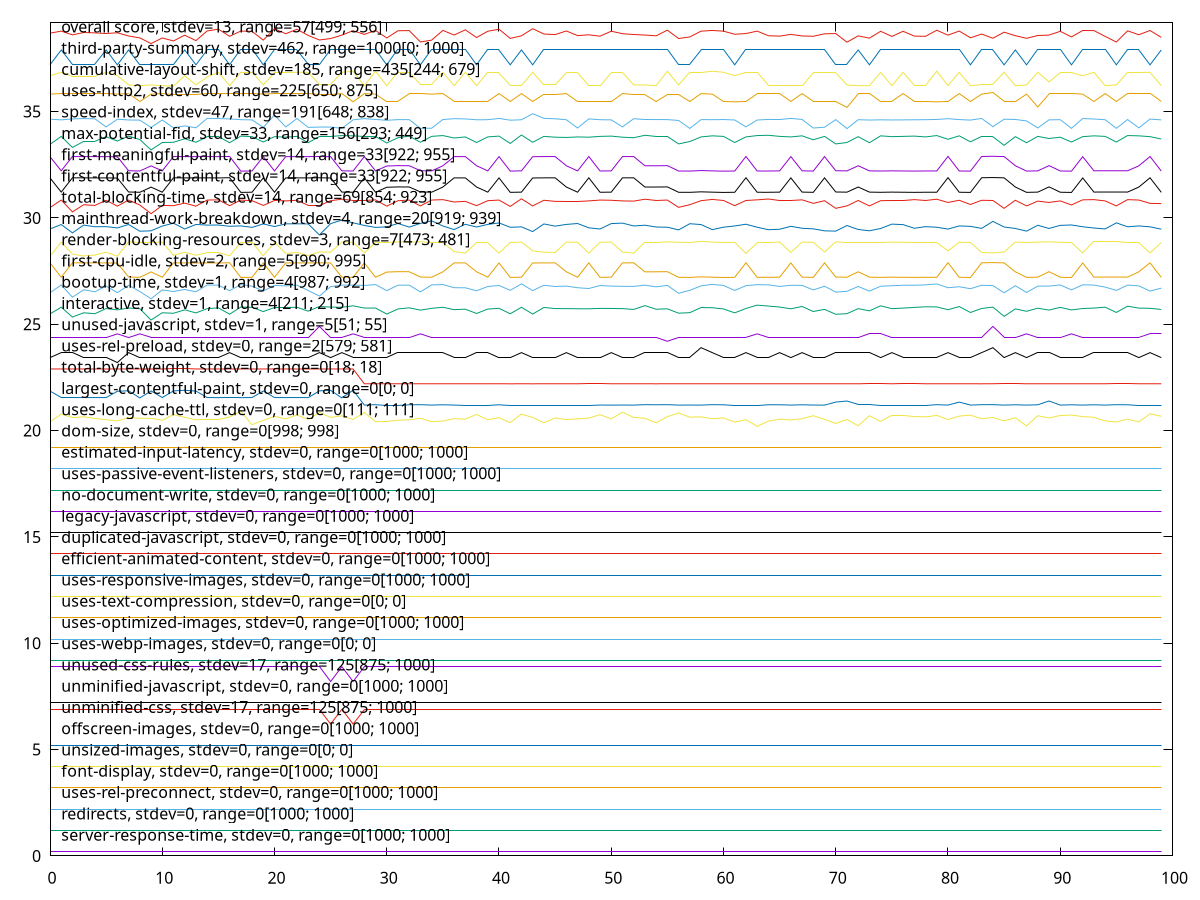 $_serverResponseTime <<EOF
0.2
0.2
0.2
0.2
0.2
0.2
0.2
0.2
0.2
0.2
0.2
0.2
0.2
0.2
0.2
0.2
0.2
0.2
0.2
0.2
0.2
0.2
0.2
0.2
0.2
0.2
0.2
0.2
0.2
0.2
0.2
0.2
0.2
0.2
0.2
0.2
0.2
0.2
0.2
0.2
0.2
0.2
0.2
0.2
0.2
0.2
0.2
0.2
0.2
0.2
0.2
0.2
0.2
0.2
0.2
0.2
0.2
0.2
0.2
0.2
0.2
0.2
0.2
0.2
0.2
0.2
0.2
0.2
0.2
0.2
0.2
0.2
0.2
0.2
0.2
0.2
0.2
0.2
0.2
0.2
0.2
0.2
0.2
0.2
0.2
0.2
0.2
0.2
0.2
0.2
0.2
0.2
0.2
0.2
0.2
0.2
0.2
0.2
0.2
0.2
EOF
$_redirects <<EOF
1.2
1.2
1.2
1.2
1.2
1.2
1.2
1.2
1.2
1.2
1.2
1.2
1.2
1.2
1.2
1.2
1.2
1.2
1.2
1.2
1.2
1.2
1.2
1.2
1.2
1.2
1.2
1.2
1.2
1.2
1.2
1.2
1.2
1.2
1.2
1.2
1.2
1.2
1.2
1.2
1.2
1.2
1.2
1.2
1.2
1.2
1.2
1.2
1.2
1.2
1.2
1.2
1.2
1.2
1.2
1.2
1.2
1.2
1.2
1.2
1.2
1.2
1.2
1.2
1.2
1.2
1.2
1.2
1.2
1.2
1.2
1.2
1.2
1.2
1.2
1.2
1.2
1.2
1.2
1.2
1.2
1.2
1.2
1.2
1.2
1.2
1.2
1.2
1.2
1.2
1.2
1.2
1.2
1.2
1.2
1.2
1.2
1.2
1.2
1.2
EOF
$_usesRelPreconnect <<EOF
2.2
2.2
2.2
2.2
2.2
2.2
2.2
2.2
2.2
2.2
2.2
2.2
2.2
2.2
2.2
2.2
2.2
2.2
2.2
2.2
2.2
2.2
2.2
2.2
2.2
2.2
2.2
2.2
2.2
2.2
2.2
2.2
2.2
2.2
2.2
2.2
2.2
2.2
2.2
2.2
2.2
2.2
2.2
2.2
2.2
2.2
2.2
2.2
2.2
2.2
2.2
2.2
2.2
2.2
2.2
2.2
2.2
2.2
2.2
2.2
2.2
2.2
2.2
2.2
2.2
2.2
2.2
2.2
2.2
2.2
2.2
2.2
2.2
2.2
2.2
2.2
2.2
2.2
2.2
2.2
2.2
2.2
2.2
2.2
2.2
2.2
2.2
2.2
2.2
2.2
2.2
2.2
2.2
2.2
2.2
2.2
2.2
2.2
2.2
2.2
EOF
$_fontDisplay <<EOF
3.2
3.2
3.2
3.2
3.2
3.2
3.2
3.2
3.2
3.2
3.2
3.2
3.2
3.2
3.2
3.2
3.2
3.2
3.2
3.2
3.2
3.2
3.2
3.2
3.2
3.2
3.2
3.2
3.2
3.2
3.2
3.2
3.2
3.2
3.2
3.2
3.2
3.2
3.2
3.2
3.2
3.2
3.2
3.2
3.2
3.2
3.2
3.2
3.2
3.2
3.2
3.2
3.2
3.2
3.2
3.2
3.2
3.2
3.2
3.2
3.2
3.2
3.2
3.2
3.2
3.2
3.2
3.2
3.2
3.2
3.2
3.2
3.2
3.2
3.2
3.2
3.2
3.2
3.2
3.2
3.2
3.2
3.2
3.2
3.2
3.2
3.2
3.2
3.2
3.2
3.2
3.2
3.2
3.2
3.2
3.2
3.2
3.2
3.2
3.2
EOF
$_unsizedImages <<EOF
4.2
4.2
4.2
4.2
4.2
4.2
4.2
4.2
4.2
4.2
4.2
4.2
4.2
4.2
4.2
4.2
4.2
4.2
4.2
4.2
4.2
4.2
4.2
4.2
4.2
4.2
4.2
4.2
4.2
4.2
4.2
4.2
4.2
4.2
4.2
4.2
4.2
4.2
4.2
4.2
4.2
4.2
4.2
4.2
4.2
4.2
4.2
4.2
4.2
4.2
4.2
4.2
4.2
4.2
4.2
4.2
4.2
4.2
4.2
4.2
4.2
4.2
4.2
4.2
4.2
4.2
4.2
4.2
4.2
4.2
4.2
4.2
4.2
4.2
4.2
4.2
4.2
4.2
4.2
4.2
4.2
4.2
4.2
4.2
4.2
4.2
4.2
4.2
4.2
4.2
4.2
4.2
4.2
4.2
4.2
4.2
4.2
4.2
4.2
4.2
EOF
$_offscreenImages <<EOF
5.2
5.2
5.2
5.2
5.2
5.2
5.2
5.2
5.2
5.2
5.2
5.2
5.2
5.2
5.2
5.2
5.2
5.2
5.2
5.2
5.2
5.2
5.2
5.2
5.2
5.2
5.2
5.2
5.2
5.2
5.2
5.2
5.2
5.2
5.2
5.2
5.2
5.2
5.2
5.2
5.2
5.2
5.2
5.2
5.2
5.2
5.2
5.2
5.2
5.2
5.2
5.2
5.2
5.2
5.2
5.2
5.2
5.2
5.2
5.2
5.2
5.2
5.2
5.2
5.2
5.2
5.2
5.2
5.2
5.2
5.2
5.2
5.2
5.2
5.2
5.2
5.2
5.2
5.2
5.2
5.2
5.2
5.2
5.2
5.2
5.2
5.2
5.2
5.2
5.2
5.2
5.2
5.2
5.2
5.2
5.2
5.2
5.2
5.2
5.2
EOF
$_unminifiedCss <<EOF
6.9
6.9
6.9
6.9
6.9
6.9
6.9
6.9
6.9
6.9
6.9
6.9
6.9
6.9
6.9
6.9
6.9
6.9
6.9
6.9
6.9
6.9
6.9
6.9
6.9
6.2
6.9
6.2
6.9
6.9
6.9
6.9
6.9
6.9
6.9
6.9
6.9
6.9
6.9
6.9
6.9
6.9
6.9
6.9
6.9
6.9
6.9
6.9
6.9
6.9
6.9
6.9
6.9
6.9
6.9
6.9
6.9
6.9
6.9
6.9
6.9
6.9
6.9
6.9
6.9
6.9
6.9
6.9
6.9
6.9
6.9
6.9
6.9
6.9
6.9
6.9
6.9
6.9
6.9
6.9
6.9
6.9
6.9
6.9
6.9
6.9
6.9
6.9
6.9
6.9
6.9
6.9
6.9
6.9
6.9
6.9
6.9
6.9
6.9
6.9
EOF
$_unminifiedJavascript <<EOF
7.2
7.2
7.2
7.2
7.2
7.2
7.2
7.2
7.2
7.2
7.2
7.2
7.2
7.2
7.2
7.2
7.2
7.2
7.2
7.2
7.2
7.2
7.2
7.2
7.2
7.2
7.2
7.2
7.2
7.2
7.2
7.2
7.2
7.2
7.2
7.2
7.2
7.2
7.2
7.2
7.2
7.2
7.2
7.2
7.2
7.2
7.2
7.2
7.2
7.2
7.2
7.2
7.2
7.2
7.2
7.2
7.2
7.2
7.2
7.2
7.2
7.2
7.2
7.2
7.2
7.2
7.2
7.2
7.2
7.2
7.2
7.2
7.2
7.2
7.2
7.2
7.2
7.2
7.2
7.2
7.2
7.2
7.2
7.2
7.2
7.2
7.2
7.2
7.2
7.2
7.2
7.2
7.2
7.2
7.2
7.2
7.2
7.2
7.2
7.2
EOF
$_unusedCssRules <<EOF
8.899999999999999
8.899999999999999
8.899999999999999
8.899999999999999
8.899999999999999
8.899999999999999
8.899999999999999
8.899999999999999
8.899999999999999
8.899999999999999
8.899999999999999
8.899999999999999
8.899999999999999
8.899999999999999
8.899999999999999
8.899999999999999
8.899999999999999
8.899999999999999
8.899999999999999
8.899999999999999
8.899999999999999
8.899999999999999
8.899999999999999
8.899999999999999
8.899999999999999
8.2
8.899999999999999
8.2
8.899999999999999
8.899999999999999
8.899999999999999
8.899999999999999
8.899999999999999
8.899999999999999
8.899999999999999
8.899999999999999
8.899999999999999
8.899999999999999
8.899999999999999
8.899999999999999
8.899999999999999
8.899999999999999
8.899999999999999
8.899999999999999
8.899999999999999
8.899999999999999
8.899999999999999
8.899999999999999
8.899999999999999
8.899999999999999
8.899999999999999
8.899999999999999
8.899999999999999
8.899999999999999
8.899999999999999
8.899999999999999
8.899999999999999
8.899999999999999
8.899999999999999
8.899999999999999
8.899999999999999
8.899999999999999
8.899999999999999
8.899999999999999
8.899999999999999
8.899999999999999
8.899999999999999
8.899999999999999
8.899999999999999
8.899999999999999
8.899999999999999
8.899999999999999
8.899999999999999
8.899999999999999
8.899999999999999
8.899999999999999
8.899999999999999
8.899999999999999
8.899999999999999
8.899999999999999
8.899999999999999
8.899999999999999
8.899999999999999
8.899999999999999
8.899999999999999
8.899999999999999
8.899999999999999
8.899999999999999
8.899999999999999
8.899999999999999
8.899999999999999
8.899999999999999
8.899999999999999
8.899999999999999
8.899999999999999
8.899999999999999
8.899999999999999
8.899999999999999
8.899999999999999
8.899999999999999
EOF
$_usesWebpImages <<EOF
9.2
9.2
9.2
9.2
9.2
9.2
9.2
9.2
9.2
9.2
9.2
9.2
9.2
9.2
9.2
9.2
9.2
9.2
9.2
9.2
9.2
9.2
9.2
9.2
9.2
9.2
9.2
9.2
9.2
9.2
9.2
9.2
9.2
9.2
9.2
9.2
9.2
9.2
9.2
9.2
9.2
9.2
9.2
9.2
9.2
9.2
9.2
9.2
9.2
9.2
9.2
9.2
9.2
9.2
9.2
9.2
9.2
9.2
9.2
9.2
9.2
9.2
9.2
9.2
9.2
9.2
9.2
9.2
9.2
9.2
9.2
9.2
9.2
9.2
9.2
9.2
9.2
9.2
9.2
9.2
9.2
9.2
9.2
9.2
9.2
9.2
9.2
9.2
9.2
9.2
9.2
9.2
9.2
9.2
9.2
9.2
9.2
9.2
9.2
9.2
EOF
$_usesOptimizedImages <<EOF
10.2
10.2
10.2
10.2
10.2
10.2
10.2
10.2
10.2
10.2
10.2
10.2
10.2
10.2
10.2
10.2
10.2
10.2
10.2
10.2
10.2
10.2
10.2
10.2
10.2
10.2
10.2
10.2
10.2
10.2
10.2
10.2
10.2
10.2
10.2
10.2
10.2
10.2
10.2
10.2
10.2
10.2
10.2
10.2
10.2
10.2
10.2
10.2
10.2
10.2
10.2
10.2
10.2
10.2
10.2
10.2
10.2
10.2
10.2
10.2
10.2
10.2
10.2
10.2
10.2
10.2
10.2
10.2
10.2
10.2
10.2
10.2
10.2
10.2
10.2
10.2
10.2
10.2
10.2
10.2
10.2
10.2
10.2
10.2
10.2
10.2
10.2
10.2
10.2
10.2
10.2
10.2
10.2
10.2
10.2
10.2
10.2
10.2
10.2
10.2
EOF
$_usesTextCompression <<EOF
11.2
11.2
11.2
11.2
11.2
11.2
11.2
11.2
11.2
11.2
11.2
11.2
11.2
11.2
11.2
11.2
11.2
11.2
11.2
11.2
11.2
11.2
11.2
11.2
11.2
11.2
11.2
11.2
11.2
11.2
11.2
11.2
11.2
11.2
11.2
11.2
11.2
11.2
11.2
11.2
11.2
11.2
11.2
11.2
11.2
11.2
11.2
11.2
11.2
11.2
11.2
11.2
11.2
11.2
11.2
11.2
11.2
11.2
11.2
11.2
11.2
11.2
11.2
11.2
11.2
11.2
11.2
11.2
11.2
11.2
11.2
11.2
11.2
11.2
11.2
11.2
11.2
11.2
11.2
11.2
11.2
11.2
11.2
11.2
11.2
11.2
11.2
11.2
11.2
11.2
11.2
11.2
11.2
11.2
11.2
11.2
11.2
11.2
11.2
11.2
EOF
$_usesResponsiveImages <<EOF
12.2
12.2
12.2
12.2
12.2
12.2
12.2
12.2
12.2
12.2
12.2
12.2
12.2
12.2
12.2
12.2
12.2
12.2
12.2
12.2
12.2
12.2
12.2
12.2
12.2
12.2
12.2
12.2
12.2
12.2
12.2
12.2
12.2
12.2
12.2
12.2
12.2
12.2
12.2
12.2
12.2
12.2
12.2
12.2
12.2
12.2
12.2
12.2
12.2
12.2
12.2
12.2
12.2
12.2
12.2
12.2
12.2
12.2
12.2
12.2
12.2
12.2
12.2
12.2
12.2
12.2
12.2
12.2
12.2
12.2
12.2
12.2
12.2
12.2
12.2
12.2
12.2
12.2
12.2
12.2
12.2
12.2
12.2
12.2
12.2
12.2
12.2
12.2
12.2
12.2
12.2
12.2
12.2
12.2
12.2
12.2
12.2
12.2
12.2
12.2
EOF
$_efficientAnimatedContent <<EOF
13.2
13.2
13.2
13.2
13.2
13.2
13.2
13.2
13.2
13.2
13.2
13.2
13.2
13.2
13.2
13.2
13.2
13.2
13.2
13.2
13.2
13.2
13.2
13.2
13.2
13.2
13.2
13.2
13.2
13.2
13.2
13.2
13.2
13.2
13.2
13.2
13.2
13.2
13.2
13.2
13.2
13.2
13.2
13.2
13.2
13.2
13.2
13.2
13.2
13.2
13.2
13.2
13.2
13.2
13.2
13.2
13.2
13.2
13.2
13.2
13.2
13.2
13.2
13.2
13.2
13.2
13.2
13.2
13.2
13.2
13.2
13.2
13.2
13.2
13.2
13.2
13.2
13.2
13.2
13.2
13.2
13.2
13.2
13.2
13.2
13.2
13.2
13.2
13.2
13.2
13.2
13.2
13.2
13.2
13.2
13.2
13.2
13.2
13.2
13.2
EOF
$_duplicatedJavascript <<EOF
14.2
14.2
14.2
14.2
14.2
14.2
14.2
14.2
14.2
14.2
14.2
14.2
14.2
14.2
14.2
14.2
14.2
14.2
14.2
14.2
14.2
14.2
14.2
14.2
14.2
14.2
14.2
14.2
14.2
14.2
14.2
14.2
14.2
14.2
14.2
14.2
14.2
14.2
14.2
14.2
14.2
14.2
14.2
14.2
14.2
14.2
14.2
14.2
14.2
14.2
14.2
14.2
14.2
14.2
14.2
14.2
14.2
14.2
14.2
14.2
14.2
14.2
14.2
14.2
14.2
14.2
14.2
14.2
14.2
14.2
14.2
14.2
14.2
14.2
14.2
14.2
14.2
14.2
14.2
14.2
14.2
14.2
14.2
14.2
14.2
14.2
14.2
14.2
14.2
14.2
14.2
14.2
14.2
14.2
14.2
14.2
14.2
14.2
14.2
14.2
EOF
$_legacyJavascript <<EOF
15.2
15.2
15.2
15.2
15.2
15.2
15.2
15.2
15.2
15.2
15.2
15.2
15.2
15.2
15.2
15.2
15.2
15.2
15.2
15.2
15.2
15.2
15.2
15.2
15.2
15.2
15.2
15.2
15.2
15.2
15.2
15.2
15.2
15.2
15.2
15.2
15.2
15.2
15.2
15.2
15.2
15.2
15.2
15.2
15.2
15.2
15.2
15.2
15.2
15.2
15.2
15.2
15.2
15.2
15.2
15.2
15.2
15.2
15.2
15.2
15.2
15.2
15.2
15.2
15.2
15.2
15.2
15.2
15.2
15.2
15.2
15.2
15.2
15.2
15.2
15.2
15.2
15.2
15.2
15.2
15.2
15.2
15.2
15.2
15.2
15.2
15.2
15.2
15.2
15.2
15.2
15.2
15.2
15.2
15.2
15.2
15.2
15.2
15.2
15.2
EOF
$_noDocumentWrite <<EOF
16.2
16.2
16.2
16.2
16.2
16.2
16.2
16.2
16.2
16.2
16.2
16.2
16.2
16.2
16.2
16.2
16.2
16.2
16.2
16.2
16.2
16.2
16.2
16.2
16.2
16.2
16.2
16.2
16.2
16.2
16.2
16.2
16.2
16.2
16.2
16.2
16.2
16.2
16.2
16.2
16.2
16.2
16.2
16.2
16.2
16.2
16.2
16.2
16.2
16.2
16.2
16.2
16.2
16.2
16.2
16.2
16.2
16.2
16.2
16.2
16.2
16.2
16.2
16.2
16.2
16.2
16.2
16.2
16.2
16.2
16.2
16.2
16.2
16.2
16.2
16.2
16.2
16.2
16.2
16.2
16.2
16.2
16.2
16.2
16.2
16.2
16.2
16.2
16.2
16.2
16.2
16.2
16.2
16.2
16.2
16.2
16.2
16.2
16.2
16.2
EOF
$_usesPassiveEventListeners <<EOF
17.2
17.2
17.2
17.2
17.2
17.2
17.2
17.2
17.2
17.2
17.2
17.2
17.2
17.2
17.2
17.2
17.2
17.2
17.2
17.2
17.2
17.2
17.2
17.2
17.2
17.2
17.2
17.2
17.2
17.2
17.2
17.2
17.2
17.2
17.2
17.2
17.2
17.2
17.2
17.2
17.2
17.2
17.2
17.2
17.2
17.2
17.2
17.2
17.2
17.2
17.2
17.2
17.2
17.2
17.2
17.2
17.2
17.2
17.2
17.2
17.2
17.2
17.2
17.2
17.2
17.2
17.2
17.2
17.2
17.2
17.2
17.2
17.2
17.2
17.2
17.2
17.2
17.2
17.2
17.2
17.2
17.2
17.2
17.2
17.2
17.2
17.2
17.2
17.2
17.2
17.2
17.2
17.2
17.2
17.2
17.2
17.2
17.2
17.2
17.2
EOF
$_estimatedInputLatency <<EOF
18.2
18.2
18.2
18.2
18.2
18.2
18.2
18.2
18.2
18.2
18.2
18.2
18.2
18.2
18.2
18.2
18.2
18.2
18.2
18.2
18.2
18.2
18.2
18.2
18.2
18.2
18.2
18.2
18.2
18.2
18.2
18.2
18.2
18.2
18.2
18.2
18.2
18.2
18.2
18.2
18.2
18.2
18.2
18.2
18.2
18.2
18.2
18.2
18.2
18.2
18.2
18.2
18.2
18.2
18.2
18.2
18.2
18.2
18.2
18.2
18.2
18.2
18.2
18.2
18.2
18.2
18.2
18.2
18.2
18.2
18.2
18.2
18.2
18.2
18.2
18.2
18.2
18.2
18.2
18.2
18.2
18.2
18.2
18.2
18.2
18.2
18.2
18.2
18.2
18.2
18.2
18.2
18.2
18.2
18.2
18.2
18.2
18.2
18.2
18.2
EOF
$_domSize <<EOF
19.2
19.2
19.2
19.2
19.2
19.2
19.2
19.2
19.2
19.2
19.2
19.2
19.2
19.2
19.2
19.2
19.2
19.2
19.2
19.2
19.2
19.2
19.2
19.2
19.2
19.2
19.2
19.2
19.2
19.2
19.2
19.2
19.2
19.2
19.2
19.2
19.2
19.2
19.2
19.2
19.2
19.2
19.2
19.2
19.2
19.2
19.2
19.2
19.2
19.2
19.2
19.2
19.2
19.2
19.2
19.2
19.2
19.2
19.2
19.2
19.2
19.2
19.2
19.2
19.2
19.2
19.2
19.2
19.2
19.2
19.2
19.2
19.2
19.2
19.2
19.2
19.2
19.2
19.2
19.2
19.2
19.2
19.2
19.2
19.2
19.2
19.2
19.2
19.2
19.2
19.2
19.2
19.2
19.2
19.2
19.2
19.2
19.2
19.2
19.2
EOF
$_usesLongCacheTtl <<EOF
20.414483543463618
20.773229987520036
20.611417372482702
20.649790561166455
20.571261392372794
20.511308428200106
20.454610195192576
20.60805303533829
20.578007097721212
20.5797358521457
20.48399738722873
20.75481094628543
20.62036503014494
20.513009199624616
20.526354452561183
20.522870582944325
20.641398291779637
20.9
20.27945491287431
20.47975385539125
20.671453963749343
20.549690099789235
20.73319219281904
20.526471391450105
20.84827849342872
20.621435842546045
20.69648186796724
20.521281639633838
20.854932962212043
20.419518961995532
20.427920145052422
20.48790774128307
20.51127115103063
20.581324815676197
20.420260763010013
20.446208963312152
20.561371946953255
20.53963450882948
20.761547601445336
20.509607657413472
20.608090313305112
20.375142932778957
20.77485629731238
20.61977230902585
20.367802866358776
20.594744822841168
20.522952900469473
20.552970519762418
20.58967969747268
20.74816438594499
20.552970519762418
20.864961283518756
20.62201033904227
20.581324815676197
20.368068905245945
20.656370185644196
20.826614256745103
20.63304331588671
20.64638891764371
20.559745712768724
20.596380388894964
20.40022472244118
20.512934645246606
20.2
20.447872433962523
20.53490072818757
20.499589431298574
20.55966183823754
20.69980899118301
20.528017952244667
20.33579862400928
20.524690953489536
20.22835211665338
20.699771712480675
20.43293849634157
20.694781028605703
20.694818307265727
20.65810828915083
20.64638891764371
20.713117508148667
20.521289402631268
20.68313612064763
20.728164193694056
20.55670106840038
20.615036134540166
20.461292051157564
20.603034492699418
20.219348896372786
20.69980899118301
20.594670267135335
20.709864932857297
20.731454060897644
20.658035288794512
20.628089982647587
20.45456515560496
20.40451056395958
20.537998962985935
20.406211295826026
20.791604059733665
20.671491242220608
EOF
$_largestContentfulPaint <<EOF
21.85868042988715
21.557319441609675
21.555357879217098
21.553946650307836
21.55215613913094
21.553023669649832
21.849842875343473
21.87389063545595
21.535847888914564
21.86407430686456
21.555212916062388
21.866751929297838
21.898509866545105
21.858509446659646
21.554442712022155
21.550618524484207
21.55835495915603
21.55096239637354
21.554569536057535
21.863364057989493
21.55473991210762
21.551820646306776
21.552906304401006
21.551762455479572
21.86873705599248
21.891758243063997
21.53882561290026
21.9
21.200000750958914
21.219158802786303
21.200000096683794
21.2000018925115
21.213898706920673
21.218524935664174
21.20003207663189
21.21386403882829
21.201011025962735
21.20000060464886
21.200001411595586
21.20000137607739
21.213743351626285
21.200000360952018
21.20000153740585
21.2
21.20003142689786
21.200031790363354
21.200001411162827
21.200001183806247
21.200001071581635
21.20101526981488
21.20000144658032
21.201013417748037
21.200031960176364
21.219220944323776
21.213846987578805
21.21939097585834
21.20002658188228
21.20100947060839
21.200002925426034
21.219277524670304
21.213653641580265
21.20002655116096
21.200001704721103
21.200000670718413
21.213762879730314
21.213862255998606
21.201012858327537
21.213898706920673
21.201011048543243
21.200000849043594
21.342129574115045
21.390534477040212
21.21385568653991
21.213890347844348
21.200000573331835
21.200001585311274
21.200001040682707
21.200000516729197
21.200000939444017
21.21918569685625
21.200002428127792
21.34003432422886
21.200000152462557
21.219297808729607
21.219727868138147
21.200000818859134
21.213839195207626
21.200026145193455
21.2138621113157
21.392669741327474
21.200001039820805
21.213638906452992
21.20003078068877
21.213912853056744
21.200001904521212
21.218513277635825
21.21391161782353
21.20000116620192
21.200001272437824
21.200000453871656
EOF
$_totalByteWeight <<EOF
22.897852065126187
22.898724655713742
22.8985232876889
22.897852065126187
22.89805343121855
22.899530133610135
22.898187675602415
22.89973150453349
22.89711372774659
22.89892602431812
22.897986309123347
22.898724655713742
22.89879177851745
22.898321920243802
22.89765069961336
22.89939588664998
22.898456165142715
22.89973150453349
22.898389042661016
22.89879177851745
22.9
22.89859041029936
22.896509639324112
22.897583577904655
22.898858901385648
22.89859041029936
22.89979862830344
22.89765069961336
22.201727776838318
22.20126260190869
22.201461962209947
22.203056865290982
22.201063242181476
22.203056865290982
22.20066452444957
22.201727776838318
22.20199359248727
22.203189775539627
22.201927138479412
22.200863883028504
22.20265813607561
22.2
22.20199359248727
22.200332261427267
22.202126500694543
22.20292395529733
22.203123320383483
22.20179423065483
22.20152841577126
22.20152841577126
22.201727776838318
22.201860684535195
22.200996789066703
22.20179423065483
22.20059807171749
22.202192954893956
22.202857500396174
22.202259409157225
22.202857500396174
22.202525226847545
22.202791045558868
22.20126260190869
22.20272459078521
22.201063242181476
22.20126260190869
22.202990410262124
22.202458772329294
22.20272459078521
22.20152841577126
22.201661323085446
22.201329055278663
22.20239231787468
22.200730977245506
22.202591681429652
22.202525226847545
22.202259409157225
22.20199359248727
22.201927138479412
22.20232586348413
22.201196148602364
22.20239231787468
22.202259409157225
22.201727776838318
22.20059807171749
22.203654963420057
22.20239231787468
22.202458772329294
22.201461962209947
22.20159486939664
22.20265813607561
22.20152841577126
22.20199359248727
22.203721419086804
22.20159486939664
22.202591681429652
22.203056865290982
22.203056865290982
22.20206004655898
22.201927138479412
22.201461962209947
EOF
$_usesRelPreload <<EOF
23.433333333333316
23.666666666666636
23.666666666666636
23.433333333333316
23.433333333333316
23.433333333333316
23.2
23.666666666666636
23.433333333333316
23.433333333333316
23.433333333333316
23.433333333333316
23.433333333333316
23.433333333333316
23.433333333333316
23.433333333333316
23.666666666666636
23.433333333333316
23.433333333333316
23.433333333333316
23.433333333333316
23.433333333333316
23.433333333333316
23.433333333333316
23.666666666666636
23.433333333333316
23.666666666666636
23.433333333333316
23.433333333333316
23.433333333333316
23.433333333333316
23.666666666666636
23.666666666666636
23.666666666666636
23.666666666666636
23.666666666666636
23.433333333333316
23.433333333333316
23.666666666666636
23.666666666666636
23.433333333333316
23.433333333333316
23.666666666666636
23.433333333333316
23.433333333333316
23.433333333333316
23.666666666666636
23.433333333333316
23.433333333333316
23.433333333333316
23.666666666666636
23.433333333333316
23.433333333333316
23.666666666666636
23.666666666666636
23.666666666666636
23.433333333333316
23.433333333333316
23.9
23.666666666666636
23.433333333333316
23.433333333333316
23.666666666666636
23.433333333333316
23.433333333333316
23.666666666666636
23.433333333333316
23.666666666666636
23.433333333333316
23.433333333333316
23.666666666666636
23.666666666666636
23.666666666666636
23.666666666666636
23.433333333333316
23.666666666666636
23.433333333333316
23.433333333333316
23.433333333333316
23.433333333333316
23.666666666666636
23.433333333333316
23.433333333333316
23.666666666666636
23.9
23.433333333333316
23.666666666666636
23.433333333333316
23.666666666666636
23.666666666666636
23.433333333333316
23.433333333333316
23.433333333333316
23.666666666666636
23.666666666666636
23.666666666666636
23.666666666666636
23.433333333333316
23.666666666666636
23.433333333333316
EOF
$_unusedJavascript <<EOF
24.374999999999996
24.374999999999996
24.374999999999996
24.374999999999996
24.374999999999996
24.374999999999996
24.549999999999994
24.374999999999996
24.549999999999994
24.374999999999996
24.374999999999996
24.374999999999996
24.374999999999996
24.374999999999996
24.374999999999996
24.374999999999996
24.374999999999996
24.374999999999996
24.374999999999996
24.374999999999996
24.374999999999996
24.374999999999996
24.374999999999996
24.374999999999996
24.9
24.374999999999996
24.374999999999996
24.549999999999994
24.374999999999996
24.374999999999996
24.374999999999996
24.374999999999996
24.374999999999996
24.549999999999994
24.374999999999996
24.374999999999996
24.374999999999996
24.374999999999996
24.374999999999996
24.374999999999996
24.374999999999996
24.374999999999996
24.374999999999996
24.374999999999996
24.374999999999996
24.374999999999996
24.374999999999996
24.374999999999996
24.374999999999996
24.374999999999996
24.374999999999996
24.374999999999996
24.374999999999996
24.374999999999996
24.374999999999996
24.2
24.374999999999996
24.374999999999996
24.374999999999996
24.374999999999996
24.374999999999996
24.374999999999996
24.374999999999996
24.549999999999994
24.374999999999996
24.374999999999996
24.374999999999996
24.374999999999996
24.374999999999996
24.374999999999996
24.374999999999996
24.374999999999996
24.374999999999996
24.549999999999994
24.549999999999994
24.374999999999996
24.374999999999996
24.374999999999996
24.374999999999996
24.374999999999996
24.374999999999996
24.374999999999996
24.374999999999996
24.374999999999996
24.9
24.374999999999996
24.374999999999996
24.549999999999994
24.374999999999996
24.374999999999996
24.374999999999996
24.549999999999994
24.374999999999996
24.374999999999996
24.374999999999996
24.374999999999996
24.374999999999996
24.374999999999996
24.549999999999994
24.549999999999994
EOF
$_interactive <<EOF
25.485705034387227
25.803001080068967
25.34061081229327
25.5408675497435
25.497100276410087
25.738220568269572
25.677791785670017
25.76190127736583
25.732916798512665
25.2
25.540282021063476
25.517382113471758
25.679173063062724
25.534935093663332
25.734202984957594
25.771522136374205
25.474649314552448
25.810090116444293
25.79438317582304
25.596584103298337
25.778791923778428
25.778794922706727
25.800446632212203
25.616517818125768
25.836233704712374
25.809159782704732
25.79943249642353
25.868824810892615
25.762238026057897
25.7651109892903
25.47940996124399
25.72055319785605
25.773464157896694
25.66459858874819
25.75033850721509
25.79971053127519
25.685818775655868
25.70915224499659
25.50749925131617
25.715148796962385
25.750816023147543
25.494658324644774
25.799662525129463
25.479618425382796
25.792219219687414
25.737360695963126
25.736403970917983
25.730492321891663
25.728048012748882
25.746637439075386
25.744483873708273
25.735447267166155
25.69827415360655
25.876714184063665
25.70786181822271
25.727489875051816
25.52106045716798
25.546591042666133
25.786048942065793
25.77862198485164
25.721238030095616
25.53606923449876
25.743523993658634
25.9
25.8559043828198
25.8108103886239
25.72665018601899
25.837004463743114
25.599889983011007
25.701606841771177
25.470403297576087
25.498426079354545
25.73537236954569
25.632297327887837
25.8686174525401
25.734287866627998
25.759946788050332
25.79332718364044
25.821865076144107
25.815798603976095
25.68436846033981
25.831881677279892
25.554280240672906
25.743452078430426
25.8070931132028
25.372423777820938
25.722131522970052
25.61062266137206
25.755997112172572
25.667855877248183
25.7955361968663
25.674043113185935
25.740696417458917
25.762790619386532
25.80318411797647
25.5563407391184
25.850923539851344
25.76057928944367
25.75096287534765
25.69645226038828
EOF
$_bootupTime <<EOF
26.47892796936866
26.848906306142943
26.27314914248914
26.62134809094354
26.528765368946967
26.798580625312148
26.486424201647285
26.831090715448642
26.543468634090043
26.2
26.61345630859111
26.54055911350306
26.63777484603588
26.5279059342542
26.84575317144431
26.83696564239211
26.576905041512166
26.869841365507114
26.790380677972458
26.56303789933465
26.829310162882138
26.80531007254014
26.838200779372983
26.58776027154604
26.32622329628662
26.77319370853424
26.840360855032625
26.84271174684343
26.82458194410209
26.867438938208046
26.58164042203289
26.837583284342955
26.84066929036247
26.52231396371988
26.85194043425553
26.868316278478254
26.719283258070153
26.716297814043568
26.57529674597208
26.776276472806597
26.825318867876998
26.595887138979815
26.9
26.582949825646335
26.836193383340323
26.776868910808254
26.796581997463143
26.718315351807586
26.681779107308184
26.822447575137282
26.79520952495688
26.782904385361608
26.781288356655907
26.83947389888324
26.760589284617897
26.83012317453469
26.45739061624777
26.596728069698198
26.805466369012965
26.874791566042244
26.826947121727382
26.588476974747557
26.815956208914034
26.86266548258483
26.85347533656927
26.779868607408428
26.832947388251196
26.829155274814546
26.614668557908423
26.79065572383603
26.514425606941543
26.548340355232476
26.77848758092798
26.558955064296065
26.78837592195669
26.81194456481129
26.83584579186787
26.837120066653856
26.8533218876319
26.895816229928496
26.718476692574455
26.76551113932125
26.671547222627417
26.834609534559853
26.81883459903121
26.481675671536223
26.812334311955517
26.493990160911483
26.793600875766387
26.79599388119176
26.848176045097937
26.61700807750421
26.855162669263567
26.84255765541703
26.748365639805947
26.5926894928014
26.84101623621027
26.805544513801376
26.561422414785095
26.69815636070316
EOF
$_firstCpuIdle <<EOF
27.882496716020626
27.21763822239582
27.889059832926534
27.886632705337068
27.884507139193516
27.885140689137756
27.87653665100108
27.222221887199467
27.20725069278366
27.462573143933092
27.211482865352874
27.888506926968727
27.885556492191196
27.883197713557795
27.88835716281837
27.883065551877596
27.892737074491016
27.20131846320417
27.210572719300544
27.8865087790783
27.210974567209515
27.88504938688258
27.885984501747945
27.884453196903422
27.88991841901407
27.881635960597233
27.21675136715191
27.207808633238255
27.886237279460918
27.20981635158999
27.455460617476664
27.472612104190606
27.470470826519527
27.222265358155642
27.211647474892438
27.46697301466881
27.884958535277935
27.88542693037362
27.468478868251864
27.214682521521784
27.885444588445225
27.204172153863
27.215133905032264
27.88185346144136
27.88629548044444
27.887778475862635
27.466980295718262
27.211624350244755
27.888611862960754
27.208732237009645
27.214203759416012
27.88666958249631
27.888379114373212
27.46637965848254
27.46757153532983
27.47315620831084
27.20786153657796
27.204523011441726
27.229744438447653
27.214007712436725
27.200220657473448
27.208019873513965
27.892180262651866
27.208182210783747
27.207513261347994
27.21439724169058
27.885501688416063
27.216883221658577
27.20527568936732
27.887111545738055
27.222038755471047
27.213491497855205
27.467915482668708
27.21556047246589
27.206723628628936
27.215622986923826
27.20947770774285
27.20400584087996
27.20917510407027
27.21012250403933
27.895506059630407
27.209103092333255
27.201623883976275
27.890931609380242
27.9
27.887269735395776
27.467258534141145
27.203661109425795
27.215641886262723
27.474511733502013
27.20976331691663
27.2
27.88307267755384
27.2176520196832
27.21949292871292
27.221327444731465
27.217668903077474
27.465918186391754
27.888880897349427
27.204966430875995
EOF
$_renderBlockingResources <<EOF
28.2
28.866666666666664
28.299999999999997
28.21111111111111
28.255555555555553
28.38888888888889
28.2
28.877777777777776
28.855555555555554
28.855555555555554
28.866666666666664
28.244444444444444
28.38888888888889
28.244444444444444
28.366666666666667
28.366666666666667
28.22222222222222
28.84444444444444
28.855555555555554
28.22222222222222
28.855555555555554
28.333333333333332
28.377777777777776
28.23333333333333
28.4
28.38888888888889
28.866666666666664
28.855555555555554
28.355555555555554
28.855555555555554
28.84444444444444
28.877777777777776
28.866666666666664
28.877777777777776
28.866666666666664
28.866666666666664
28.42222222222222
28.344444444444445
28.866666666666664
28.866666666666664
28.344444444444445
28.84444444444444
28.866666666666664
28.455555555555556
28.38888888888889
28.377777777777776
28.866666666666664
28.855555555555554
28.344444444444445
28.855555555555554
28.866666666666664
28.4
28.344444444444445
28.866666666666664
28.866666666666664
28.877777777777776
28.855555555555554
28.84444444444444
28.9
28.866666666666664
28.84444444444444
28.855555555555554
28.333333333333332
28.855555555555554
28.855555555555554
28.866666666666664
28.377777777777776
28.866666666666664
28.855555555555554
28.4
28.877777777777776
28.866666666666664
28.866666666666664
28.866666666666664
28.84444444444444
28.866666666666664
28.855555555555554
28.84444444444444
28.855555555555554
28.855555555555554
28.455555555555556
28.855555555555554
28.84444444444444
28.377777777777776
28.355555555555554
28.4
28.866666666666664
28.84444444444444
28.866666666666664
28.877777777777776
28.855555555555554
28.84444444444444
28.355555555555554
28.877777777777776
28.877777777777776
28.877777777777776
28.866666666666664
28.866666666666664
28.355555555555554
28.84444444444444
EOF
$_mainthreadWorkBreakdown <<EOF
29.482587353955783
29.689552922736922
29.29749596172659
29.66358600406191
29.585600264609877
29.592087968588825
29.529573758852642
29.693158306617807
29.37643267948118
29.39376679275242
29.6186904376127
29.75329393409982
29.4794040972943
29.694226040402306
29.664180783684024
29.66565782060032
29.607659016874603
29.624980265099413
29.55635059234043
29.71966536276024
29.59576643272186
29.722148632281304
29.723209777974656
29.720556459319376
29.2
29.732994973299277
29.9
29.76967849979484
29.648654082016762
29.55511510494957
29.58109484145871
29.739607639317722
29.569197516173194
29.743551821293178
29.862004003492466
29.621110555275536
29.454129166339015
29.70175051614574
29.573322759499984
29.6965322834147
29.76513732926384
29.561505021298228
29.579455502285573
29.358617341967374
29.717882657663274
29.614389372758502
29.695712838606763
29.738266979715675
29.535660948160146
29.479205080193314
29.735187650529713
29.757113504492683
29.6227168551982
29.658537006126206
29.57279507290358
29.563561412122592
29.437968242032227
29.728795739351945
29.688522308095035
29.44942807493826
29.565245072782226
29.622774904393253
29.70506128039904
29.562464774133993
29.44674561193466
29.468068140416833
29.605795397525014
29.51514470957508
29.48753748799301
29.39368591794639
29.38107525337504
29.64164304765764
29.457367523339446
29.396293535001167
29.50432132581644
29.709567013803106
29.686021180995223
29.51486797449002
29.590296411594736
29.563502669673216
29.476915846224248
29.62360686742025
29.604572016188843
29.509547847989648
29.83774686346212
29.573869931710863
29.505569039263946
29.379413291093787
29.654809252683922
29.504856096619054
29.650424496600436
29.66960713757835
29.585502787494804
29.526931771573743
29.481831503851186
29.768778133714147
29.584742400889837
29.62397443406212
29.581582636696975
29.471836193389727
EOF
$_totalBlockingTime <<EOF
30.486366543299585
30.84120775727127
30.285620730154715
30.621165357217084
30.588044432209642
30.831224944383997
30.55453105866553
30.841207757271285
30.610169262242273
30.2
30.588044432209625
30.57691642602695
30.69686624357187
30.55453105866553
30.841207757271295
30.851138518419692
30.57691642602693
30.84120775727127
30.811104502061465
30.588044432209625
30.82119041392684
30.80096754687707
30.83122494438399
30.57691642602694
30.57691642602696
30.811104502061482
30.880615181018293
30.84120775727127
30.84120775727127
30.85113851841971
30.55453105866553
30.811104502061472
30.84120775727127
30.565745179477283
30.84120775727127
30.861016895718706
30.749529081168134
30.780541868160142
30.57691642602694
30.811104502061465
30.841207757271285
30.54327443027631
30.9
30.565745179477293
30.831224944383973
30.780541868160125
30.79077988832601
30.790779888326018
30.80096754687707
30.841207757271295
30.83122494438399
30.80096754687709
30.79077988832603
30.880615181018293
30.821190413926832
30.84120775727127
30.497830192294032
30.621165357217116
30.811104502061482
30.870842559182712
30.821190413926832
30.57691642602694
30.821190413926832
30.851138518419692
30.89033443569221
30.83122494438398
30.83122494438398
30.85113851841971
30.686190614036228
30.8111045020615
30.451735286949983
30.565745179477304
30.821190413926832
30.565745179477304
30.811104502061465
30.82119041392682
30.82119041392685
30.861016895718706
30.82119041392684
30.88061518101831
30.728608422518583
30.83122494438398
30.632116754174255
30.83122494438398
30.82119041392682
30.451735286949983
30.831224944384008
30.565745179477293
30.79077988832601
30.7286084225186
30.80096754687707
30.61016926224229
30.851138518419692
30.861016895718713
30.80096754687708
30.565745179477293
30.861016895718695
30.841207757271285
30.68619061403625
30.675468125884954
EOF
$_firstContentfulPaint <<EOF
31.880852835293684
31.216304362673863
31.88801969225042
31.885367534722004
31.883046594832674
31.883738212738344
31.8743575228759
31.220550635871604
31.206695564229417
31.448924581738773
31.210608098600076
31.88741534182718
31.884192202527217
31.881617598600172
31.887251661555997
31.881473401805778
31.89204181882698
31.201216814675707
31.20976641847634
31.885232174193792
31.21013801879323
31.883638533522774
31.88465958308225
31.882987714952595
31.88895837767625
31.87991401620999
31.215483228431722
31.207211180422743
31.88493564301756
31.209067062809684
31.441994944368776
31.458724479738084
31.45663231142277
31.22059092539004
31.210760341377068
31.453216918256032
31.88353934920034
31.884050735452803
31.45468695570514
31.213568251941805
31.88407001575432
31.203851567680207
31.213985997739258
31.880151218269766
31.88499920780451
31.88661927694542
31.45322402491559
31.210738953738268
31.887530033195247
31.20806484508271
31.21312520827666
31.885407815455547
31.887275652361417
31.45263781326293
31.453801142955303
31.4592562681454
31.207260073539018
31.20417560841693
31.22752779313639
31.21294379955329
31.200203623844565
31.207406411107797
31.891432477506793
31.20755645055433
31.206938207854922
31.213304250635744
31.88413236219144
31.21560530271619
31.204870832335434
31.88589060677457
31.220380910494352
31.21246616257698
31.45413691098003
31.214380810806077
31.206208533770525
31.214438674364985
31.20875397817016
31.20369797412777
31.208474231120285
31.209350126207895
31.89507365926896
31.208407661099944
31.201498733252496
31.890066424803724
31.9
31.886063426474315
31.453495608021235
31.20337962322236
31.214456167786288
31.460581399012238
31.209018029567726
31.2
31.88148117621605
31.21631713863463
31.218022087574397
31.21972173008433
31.2163327723043
31.45218747884681
31.88782409606058
31.20458516804362
EOF
$_firstMeaningfulPaint <<EOF
32.88085283529369
32.21630436267387
32.888019692250424
32.88536753472201
32.88304659483268
32.88373821273834
32.874357522875904
32.220550635871604
32.20669556422942
32.44892458173877
32.21060809860008
32.887415341827186
32.88419220252722
32.88161759860018
32.887251661556
32.881473401805785
32.89204181882698
32.20121681467571
32.20976641847635
32.885232174193796
32.21013801879323
32.88363853352278
32.884659583082254
32.8829877149526
32.88895837767625
32.879914016209995
32.21548322843173
32.207211180422746
32.88493564301756
32.20906706280969
32.44199494436878
32.45872447973809
32.45663231142277
32.22059092539005
32.210760341377075
32.45321691825603
32.88353934920035
32.8840507354528
32.45468695570514
32.21356825194181
32.884070015754325
32.20385156768021
32.21398599773926
32.88015121826977
32.88499920780451
32.886619276945424
32.45322402491559
32.21073895373827
32.887530033195254
32.20806484508272
32.213125208276665
32.88540781545555
32.887275652361424
32.45263781326293
32.45380114295531
32.4592562681454
32.207260073539025
32.20417560841693
32.227527793136396
32.212943799553294
32.200203623844565
32.2074064111078
32.8914324775068
32.207556450554335
32.206938207854925
32.213304250635744
32.884132362191444
32.21560530271619
32.20487083233544
32.88589060677457
32.220380910494356
32.21246616257698
32.45413691098003
32.214380810806084
32.20620853377053
32.21443867436499
32.208753978170165
32.20369797412777
32.20847423112029
32.209350126207895
32.89507365926896
32.20840766109995
32.2014987332525
32.89006642480373
32.900000000000006
32.88606342647432
32.45349560802124
32.20337962322236
32.214456167786295
32.46058139901224
32.20901802956773
32.2
32.88148117621605
32.21631713863463
32.2180220875744
32.21972173008433
32.2163327723043
32.45218747884682
32.887824096060584
32.20458516804363
EOF
$_maxPotentialFid <<EOF
33.45914029142177
33.835415120468
33.31456520841062
33.592703953467506
33.59270395346755
33.82268391840991
33.615842389467254
33.84820844038255
33.68676952723379
33.2
33.5471815492033
33.55846796550804
33.72308360432932
33.55846796550804
33.84820844038257
33.84820844038255
33.53595782093784
33.84820844038255
33.822683918409886
33.56981713418644
33.822683918409886
33.79740836319446
33.835415120468
33.53595782093786
33.84820844038257
33.84820844038257
33.8739808756353
33.86106374128393
33.83541512046798
33.83541512046802
33.52479671004865
33.772382663842805
33.84820844038255
33.55846796550804
33.835415120468
33.8739808756353
33.75996374454327
33.810014960609124
33.54718154920328
33.810014960609095
33.84820844038257
33.50266202697711
33.900000000000006
33.55846796550804
33.83541512046798
33.797408363194435
33.78486423221699
33.810014960609124
33.79740836319446
33.835415120468
33.84820844038255
33.79740836319448
33.77238266384283
33.886959685032174
33.822683918409886
33.822683918409886
33.48077681360605
33.59270395346753
33.810014960609145
33.86106374128395
33.835415120468
33.5471815492033
33.810014960609124
33.8739808756353
33.88695968503215
33.835415120468
33.810014960609124
33.86106374128393
33.67479079735027
33.83541512046802
33.480776813606035
33.54718154920332
33.822683918409886
33.53595782093788
33.86106374128393
33.822683918409865
33.83541512046798
33.84820844038253
33.810014960609124
33.873980875635276
33.698811255606586
33.86106374128393
33.58122911309607
33.835415120468
33.83541512046798
33.41660977202073
33.822683918409886
33.53595782093784
33.835415120468
33.73531415170898
33.79740836319446
33.56981713418646
33.822683918409886
33.86106374128393
33.835415120468
33.56981713418644
33.8739808756353
33.86106374128395
33.82268391840991
33.71091595870091
EOF
$_speedIndex <<EOF
34.64653757344099
34.61193877094655
34.6567338253287
34.67208796311048
34.66165039241728
34.28086882411512
34.641805417728435
34.60695495779114
34.60005978296393
34.255033621845584
34.60700863321425
34.23668589154849
34.33066639574639
34.23735758380804
34.68140086383028
34.674592797842095
34.65575230069657
34.62102483642304
34.610270716184566
34.26049513498086
34.83888492958487
34.27753441563328
34.67587116983305
34.25789489197547
34.273754416159896
34.272691075236345
34.21289882354542
34.613309972513214
34.670568174314774
34.63164091267551
34.59157197834843
34.6232385449725
34.62356029352784
34.2142022661798
34.21986660260912
34.62831329611093
34.667062374616336
34.657573182996245
34.61567163816996
34.61999363610532
34.680032797864946
34.59617473269962
34.6173672667425
34.900000000000006
34.683199621948226
34.66219870532884
34.618168471222184
34.22716432714374
34.65663413865088
34.61951842401187
34.61157243066438
34.282396723028214
34.665473068904866
34.629237241954634
34.62568053604762
34.62388701050696
34.58468272927002
34.20837557964301
34.62261682786039
34.620718109432154
34.62586658214539
34.60682221903351
34.28380728638416
34.6051462448358
34.631669564046256
34.62809807362661
34.680506377390984
34.63142341282171
34.22951744887957
34.26470792365537
34.62473299937979
34.2
34.619350670989746
34.602412027205375
34.614531165252735
34.60757112283045
34.611106486936954
34.61566591185284
34.62023810788308
34.63201465012054
34.66814307168954
34.62473795642886
34.601454805679595
34.67947558066458
34.292310726104404
34.64293210287664
34.6315154083458
34.56032251003752
34.23122013876411
34.61203441708807
34.619978982751775
34.21217353674649
34.67490265820284
34.65179076182642
34.61884011931881
34.21249462652955
34.62735051623257
34.23443678840085
34.649975145310776
34.61059108247872
EOF
$_usesHttp2 <<EOF
35.82222222222222
35.84814814814815
35.84814814814815
35.84814814814815
35.84814814814815
35.84814814814815
35.82222222222222
35.84814814814815
35.476543209876546
35.82222222222222
35.84814814814815
35.82222222222222
35.82222222222222
35.82222222222222
35.84814814814815
35.84814814814815
35.84814814814815
35.84814814814815
35.84814814814815
35.82222222222222
35.84814814814815
35.84814814814815
35.84814814814815
35.84814814814815
35.82222222222222
35.82222222222222
35.84814814814815
35.45925925925926
35.84814814814815
35.82222222222222
35.476543209876546
35.476543209876546
35.84814814814815
35.84814814814815
35.82222222222222
35.84814814814815
35.476543209876546
35.476543209876546
35.476543209876546
35.476543209876546
35.84814814814815
35.476543209876546
35.84814814814815
35.476543209876546
35.82222222222222
35.82222222222222
35.84814814814815
35.476543209876546
35.476543209876546
35.476543209876546
35.476543209876546
35.84814814814815
35.82222222222222
35.82222222222222
35.476543209876546
35.82222222222222
35.82222222222222
35.476543209876546
35.84814814814815
35.82222222222222
35.476543209876546
35.45925925925926
35.476543209876546
35.84814814814815
35.84814814814815
35.84814814814815
35.476543209876546
35.84814814814815
35.476543209876546
35.476543209876546
35.476543209876546
35.2
35.84814814814815
35.84814814814815
35.476543209876546
35.476543209876546
35.84814814814815
35.476543209876546
35.476543209876546
35.45925925925926
35.476543209876546
35.84814814814815
35.476543209876546
35.82222222222222
35.900000000000006
35.476543209876546
35.476543209876546
35.82222222222222
35.217283950617286
35.84814814814815
35.84814814814815
35.84814814814815
35.82222222222222
35.476543209876546
35.84814814814815
35.476543209876546
35.84814814814815
35.84814814814815
35.84814814814815
35.476543209876546
EOF
$_cumulativeLayoutShift <<EOF
36.68796089919896
36.8495366476711
36.628966225252924
36.62894714465685
36.628936411992875
36.84957806210214
36.687947404274226
36.2560446388793
36.21904575595822
36.25603879802776
36.21904575595822
36.2
36.68797144222724
36.256050047148214
36.62892488445415
36.849550928400646
36.21904023763246
36.849562829096044
36.849550928400646
36.256067354080656
36.849550928400646
36.849442397727465
36.84940241440978
36.849573777806015
36.256067354080656
36.256067354080656
36.84952379511239
36.89998682026445
36.218983876483755
36.900000000000006
36.21903984346942
36.849538075738906
36.849600911855475
36.256055022817634
36.255988397045556
36.84954664416976
36.219015603230815
36.84938908683675
36.21904575595822
36.84952379511239
36.84941526609255
36.21903984346942
36.21903984346942
36.849573777806015
36.255982989577184
36.25599337197847
36.849550928400646
36.84941526609255
36.218983876483755
36.21905600449093
36.849535695626535
36.849442397727465
36.25597087710283
36.25599337197847
36.219060537584284
36.89999560674646
36.2560446388793
36.849573777806015
36.849550928400646
36.89999560674646
36.84954664416976
36.68796089919896
36.84942716588153
36.84952427113143
36.21905107727711
36.21904477053701
36.218994911572395
36.21904477053701
36.849562829096044
36.84943811375762
36.849550928400646
36.256067354080656
36.21905600449093
36.21907177200613
36.849562829096044
36.21898959104306
36.84952379511239
36.21904575595822
36.21904004055089
36.900000000000006
36.218983679431524
36.84942716588153
36.21904004055089
36.255982989577184
36.25599337197847
36.84941526609255
36.21904930349584
36.25603879802776
36.849573777806015
36.400573559197845
36.849538075738906
36.849573777806015
36.68781710265705
36.84941526609255
36.21904004055089
36.256055022817634
36.849562829096044
36.84943811375762
36.84940241440978
36.21905107727711
EOF
$_thirdPartySummary <<EOF
37.2
37.900000000000006
37.2
37.2
37.2
37.900000000000006
37.2
37.900000000000006
37.2
37.2
37.2
37.2
37.900000000000006
37.2
37.900000000000006
37.900000000000006
37.2
37.900000000000006
37.900000000000006
37.2
37.900000000000006
37.900000000000006
37.900000000000006
37.2
37.2
37.900000000000006
37.900000000000006
37.900000000000006
37.900000000000006
37.900000000000006
37.2
37.900000000000006
37.900000000000006
37.2
37.900000000000006
37.900000000000006
37.900000000000006
37.900000000000006
37.2
37.900000000000006
37.900000000000006
37.2
37.900000000000006
37.2
37.900000000000006
37.900000000000006
37.900000000000006
37.900000000000006
37.900000000000006
37.900000000000006
37.900000000000006
37.900000000000006
37.900000000000006
37.900000000000006
37.900000000000006
37.900000000000006
37.2
37.2
37.900000000000006
37.900000000000006
37.900000000000006
37.2
37.900000000000006
37.900000000000006
37.900000000000006
37.900000000000006
37.900000000000006
37.900000000000006
37.900000000000006
37.900000000000006
37.2
37.2
37.900000000000006
37.2
37.900000000000006
37.900000000000006
37.900000000000006
37.900000000000006
37.900000000000006
37.900000000000006
37.900000000000006
37.900000000000006
37.2
37.900000000000006
37.900000000000006
37.2
37.900000000000006
37.2
37.900000000000006
37.900000000000006
37.900000000000006
37.2
37.900000000000006
37.900000000000006
37.900000000000006
37.2
37.900000000000006
37.900000000000006
37.2
37.900000000000006
EOF
$_overallScore <<EOF
38.687741391679765
38.78498621224854
38.60864282401356
38.71949706976663
38.70361666800737
38.672468007779926
38.70724738655062
38.556368278260656
38.46719510481612
38.2
38.462499734087466
38.32410645570749
38.594963478427644
38.33871416576963
38.79271616571155
38.87629895629836
38.54153055328057
38.78832501511618
38.774404956290645
38.361377656140164
38.892129448656775
38.661972109565085
38.87141556397705
38.58280122891958
38.36729174755121
38.43655331267905
38.59641121825384
38.80503944751055
38.63072266225373
38.815870875855396
38.463625106012685
38.80130998204921
38.81093657233402
38.274413669412986
38.360488794728745
38.81925038793192
38.60040116902366
38.84568674606051
38.48385688551613
38.778559485876976
38.8757302574026
38.442217243629734
38.564518655149136
38.900000000000006
38.64844978016768
38.62219667641139
38.7923026602448
38.575028322529505
38.61145353031806
38.54681130309796
38.78066263109215
38.66386867759926
38.62660979107679
38.599969167307236
38.56460677251657
38.83010893492326
38.43736392857594
38.51204107911867
38.78176589095058
38.81680538931049
38.78348791857244
38.63727125560267
38.67128034968526
38.78446494837886
38.56872626238476
38.54917194492359
38.63228919115998
38.557311890503385
38.54288550390806
38.65776667568737
38.67063764492318
38.265134499401114
38.56171919262009
38.45439089806621
38.77666999717476
38.53516262707032
38.777162513811696
38.55093427904174
38.54186907739135
38.82548178225826
38.5955819887621
38.787776556176595
38.472101861726266
38.64656332599163
38.450593067200664
38.73586671284936
38.57067703335959
38.44619091595447
38.577700220764086
38.59932628404645
38.775871822982346
38.51149595232705
38.81419794507779
38.810280510743354
38.53569346829974
38.27244402458704
38.79891079986014
38.614970723130284
38.814071753179206
38.49142986281275
EOF
set key outside below
set terminal pngcairo
set output "report_00004_2020-11-02T20-21-41.718Z/./exp-pages+cached+nointeractive//jitter_comparison.png"
unset label
set label "server-response-time, stdev=0, range=0[1000; 1000]" at 1,1 left front
set label "redirects, stdev=0, range=0[1000; 1000]" at 1,2 left front
set label "uses-rel-preconnect, stdev=0, range=0[1000; 1000]" at 1,3 left front
set label "font-display, stdev=0, range=0[1000; 1000]" at 1,4 left front
set label "unsized-images, stdev=0, range=0[0; 0]" at 1,5 left front
set label "offscreen-images, stdev=0, range=0[1000; 1000]" at 1,6 left front
set label "unminified-css, stdev=17, range=125[875; 1000]" at 1,7 left front
set label "unminified-javascript, stdev=0, range=0[1000; 1000]" at 1,8 left front
set label "unused-css-rules, stdev=17, range=125[875; 1000]" at 1,9 left front
set label "uses-webp-images, stdev=0, range=0[0; 0]" at 1,10 left front
set label "uses-optimized-images, stdev=0, range=0[1000; 1000]" at 1,11 left front
set label "uses-text-compression, stdev=0, range=0[0; 0]" at 1,12 left front
set label "uses-responsive-images, stdev=0, range=0[1000; 1000]" at 1,13 left front
set label "efficient-animated-content, stdev=0, range=0[1000; 1000]" at 1,14 left front
set label "duplicated-javascript, stdev=0, range=0[1000; 1000]" at 1,15 left front
set label "legacy-javascript, stdev=0, range=0[1000; 1000]" at 1,16 left front
set label "no-document-write, stdev=0, range=0[1000; 1000]" at 1,17 left front
set label "uses-passive-event-listeners, stdev=0, range=0[1000; 1000]" at 1,18 left front
set label "estimated-input-latency, stdev=0, range=0[1000; 1000]" at 1,19 left front
set label "dom-size, stdev=0, range=0[998; 998]" at 1,20 left front
set label "uses-long-cache-ttl, stdev=0, range=0[111; 111]" at 1,21 left front
set label "largest-contentful-paint, stdev=0, range=0[0; 0]" at 1,22 left front
set label "total-byte-weight, stdev=0, range=0[18; 18]" at 1,23 left front
set label "uses-rel-preload, stdev=0, range=2[579; 581]" at 1,24 left front
set label "unused-javascript, stdev=1, range=5[51; 55]" at 1,25 left front
set label "interactive, stdev=1, range=4[211; 215]" at 1,26 left front
set label "bootup-time, stdev=1, range=4[987; 992]" at 1,27 left front
set label "first-cpu-idle, stdev=2, range=5[990; 995]" at 1,28 left front
set label "render-blocking-resources, stdev=3, range=7[473; 481]" at 1,29 left front
set label "mainthread-work-breakdown, stdev=4, range=20[919; 939]" at 1,30 left front
set label "total-blocking-time, stdev=14, range=69[854; 923]" at 1,31 left front
set label "first-contentful-paint, stdev=14, range=33[922; 955]" at 1,32 left front
set label "first-meaningful-paint, stdev=14, range=33[922; 955]" at 1,33 left front
set label "max-potential-fid, stdev=33, range=156[293; 449]" at 1,34 left front
set label "speed-index, stdev=47, range=191[648; 838]" at 1,35 left front
set label "uses-http2, stdev=60, range=225[650; 875]" at 1,36 left front
set label "cumulative-layout-shift, stdev=185, range=435[244; 679]" at 1,37 left front
set label "third-party-summary, stdev=462, range=1000[0; 1000]" at 1,38 left front
set label "overall score, stdev=13, range=57[499; 556]" at 1,39 left front
set yrange [0:39+0.2]
set terminal pngcairo size 640, 4680
unset key
plot $_serverResponseTime title "server-response-time" with line ,$_redirects title "redirects" with line ,$_usesRelPreconnect title "uses-rel-preconnect" with line ,$_fontDisplay title "font-display" with line ,$_unsizedImages title "unsized-images" with line ,$_offscreenImages title "offscreen-images" with line ,$_unminifiedCss title "unminified-css" with line ,$_unminifiedJavascript title "unminified-javascript" with line ,$_unusedCssRules title "unused-css-rules" with line ,$_usesWebpImages title "uses-webp-images" with line ,$_usesOptimizedImages title "uses-optimized-images" with line ,$_usesTextCompression title "uses-text-compression" with line ,$_usesResponsiveImages title "uses-responsive-images" with line ,$_efficientAnimatedContent title "efficient-animated-content" with line ,$_duplicatedJavascript title "duplicated-javascript" with line ,$_legacyJavascript title "legacy-javascript" with line ,$_noDocumentWrite title "no-document-write" with line ,$_usesPassiveEventListeners title "uses-passive-event-listeners" with line ,$_estimatedInputLatency title "estimated-input-latency" with line ,$_domSize title "dom-size" with line ,$_usesLongCacheTtl title "uses-long-cache-ttl" with line ,$_largestContentfulPaint title "largest-contentful-paint" with line ,$_totalByteWeight title "total-byte-weight" with line ,$_usesRelPreload title "uses-rel-preload" with line ,$_unusedJavascript title "unused-javascript" with line ,$_interactive title "interactive" with line ,$_bootupTime title "bootup-time" with line ,$_firstCpuIdle title "first-cpu-idle" with line ,$_renderBlockingResources title "render-blocking-resources" with line ,$_mainthreadWorkBreakdown title "mainthread-work-breakdown" with line ,$_totalBlockingTime title "total-blocking-time" with line ,$_firstContentfulPaint title "first-contentful-paint" with line ,$_firstMeaningfulPaint title "first-meaningful-paint" with line ,$_maxPotentialFid title "max-potential-fid" with line ,$_speedIndex title "speed-index" with line ,$_usesHttp2 title "uses-http2" with line ,$_cumulativeLayoutShift title "cumulative-layout-shift" with line ,$_thirdPartySummary title "third-party-summary" with line ,$_overallScore title "overall score" with line ,